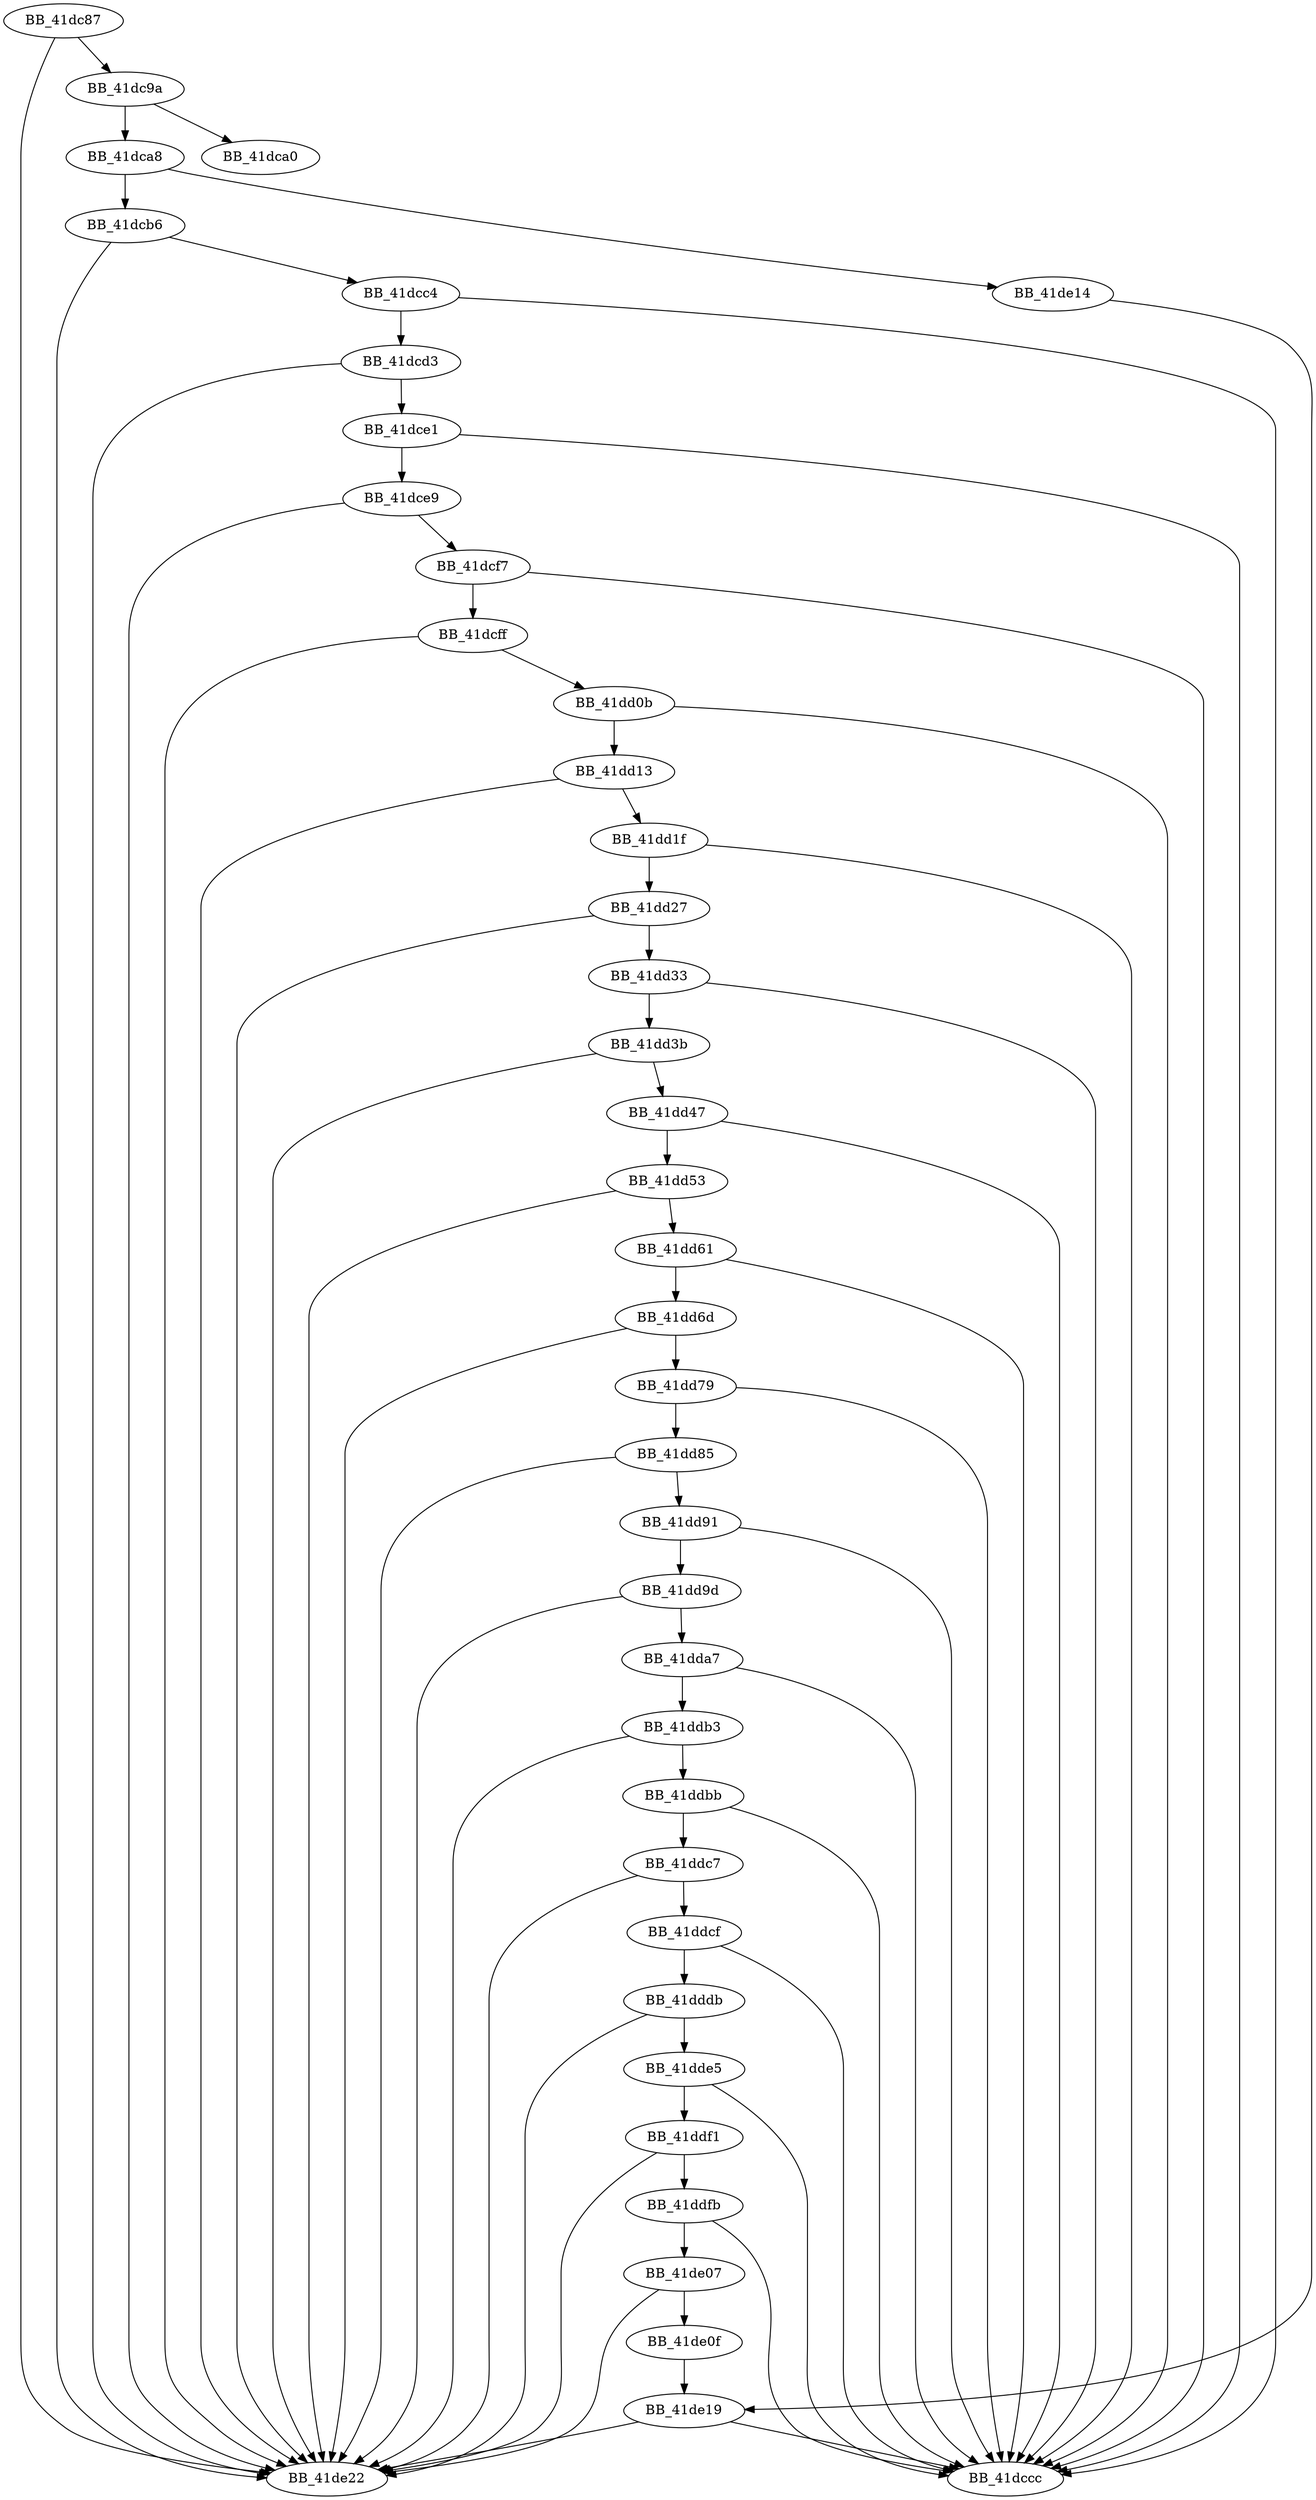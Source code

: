 DiGraph __wchartodigit{
BB_41dc87->BB_41dc9a
BB_41dc87->BB_41de22
BB_41dc9a->BB_41dca0
BB_41dc9a->BB_41dca8
BB_41dca8->BB_41dcb6
BB_41dca8->BB_41de14
BB_41dcb6->BB_41dcc4
BB_41dcb6->BB_41de22
BB_41dcc4->BB_41dccc
BB_41dcc4->BB_41dcd3
BB_41dcd3->BB_41dce1
BB_41dcd3->BB_41de22
BB_41dce1->BB_41dccc
BB_41dce1->BB_41dce9
BB_41dce9->BB_41dcf7
BB_41dce9->BB_41de22
BB_41dcf7->BB_41dccc
BB_41dcf7->BB_41dcff
BB_41dcff->BB_41dd0b
BB_41dcff->BB_41de22
BB_41dd0b->BB_41dccc
BB_41dd0b->BB_41dd13
BB_41dd13->BB_41dd1f
BB_41dd13->BB_41de22
BB_41dd1f->BB_41dccc
BB_41dd1f->BB_41dd27
BB_41dd27->BB_41dd33
BB_41dd27->BB_41de22
BB_41dd33->BB_41dccc
BB_41dd33->BB_41dd3b
BB_41dd3b->BB_41dd47
BB_41dd3b->BB_41de22
BB_41dd47->BB_41dccc
BB_41dd47->BB_41dd53
BB_41dd53->BB_41dd61
BB_41dd53->BB_41de22
BB_41dd61->BB_41dccc
BB_41dd61->BB_41dd6d
BB_41dd6d->BB_41dd79
BB_41dd6d->BB_41de22
BB_41dd79->BB_41dccc
BB_41dd79->BB_41dd85
BB_41dd85->BB_41dd91
BB_41dd85->BB_41de22
BB_41dd91->BB_41dccc
BB_41dd91->BB_41dd9d
BB_41dd9d->BB_41dda7
BB_41dd9d->BB_41de22
BB_41dda7->BB_41dccc
BB_41dda7->BB_41ddb3
BB_41ddb3->BB_41ddbb
BB_41ddb3->BB_41de22
BB_41ddbb->BB_41dccc
BB_41ddbb->BB_41ddc7
BB_41ddc7->BB_41ddcf
BB_41ddc7->BB_41de22
BB_41ddcf->BB_41dccc
BB_41ddcf->BB_41dddb
BB_41dddb->BB_41dde5
BB_41dddb->BB_41de22
BB_41dde5->BB_41dccc
BB_41dde5->BB_41ddf1
BB_41ddf1->BB_41ddfb
BB_41ddf1->BB_41de22
BB_41ddfb->BB_41dccc
BB_41ddfb->BB_41de07
BB_41de07->BB_41de0f
BB_41de07->BB_41de22
BB_41de0f->BB_41de19
BB_41de14->BB_41de19
BB_41de19->BB_41dccc
BB_41de19->BB_41de22
}
